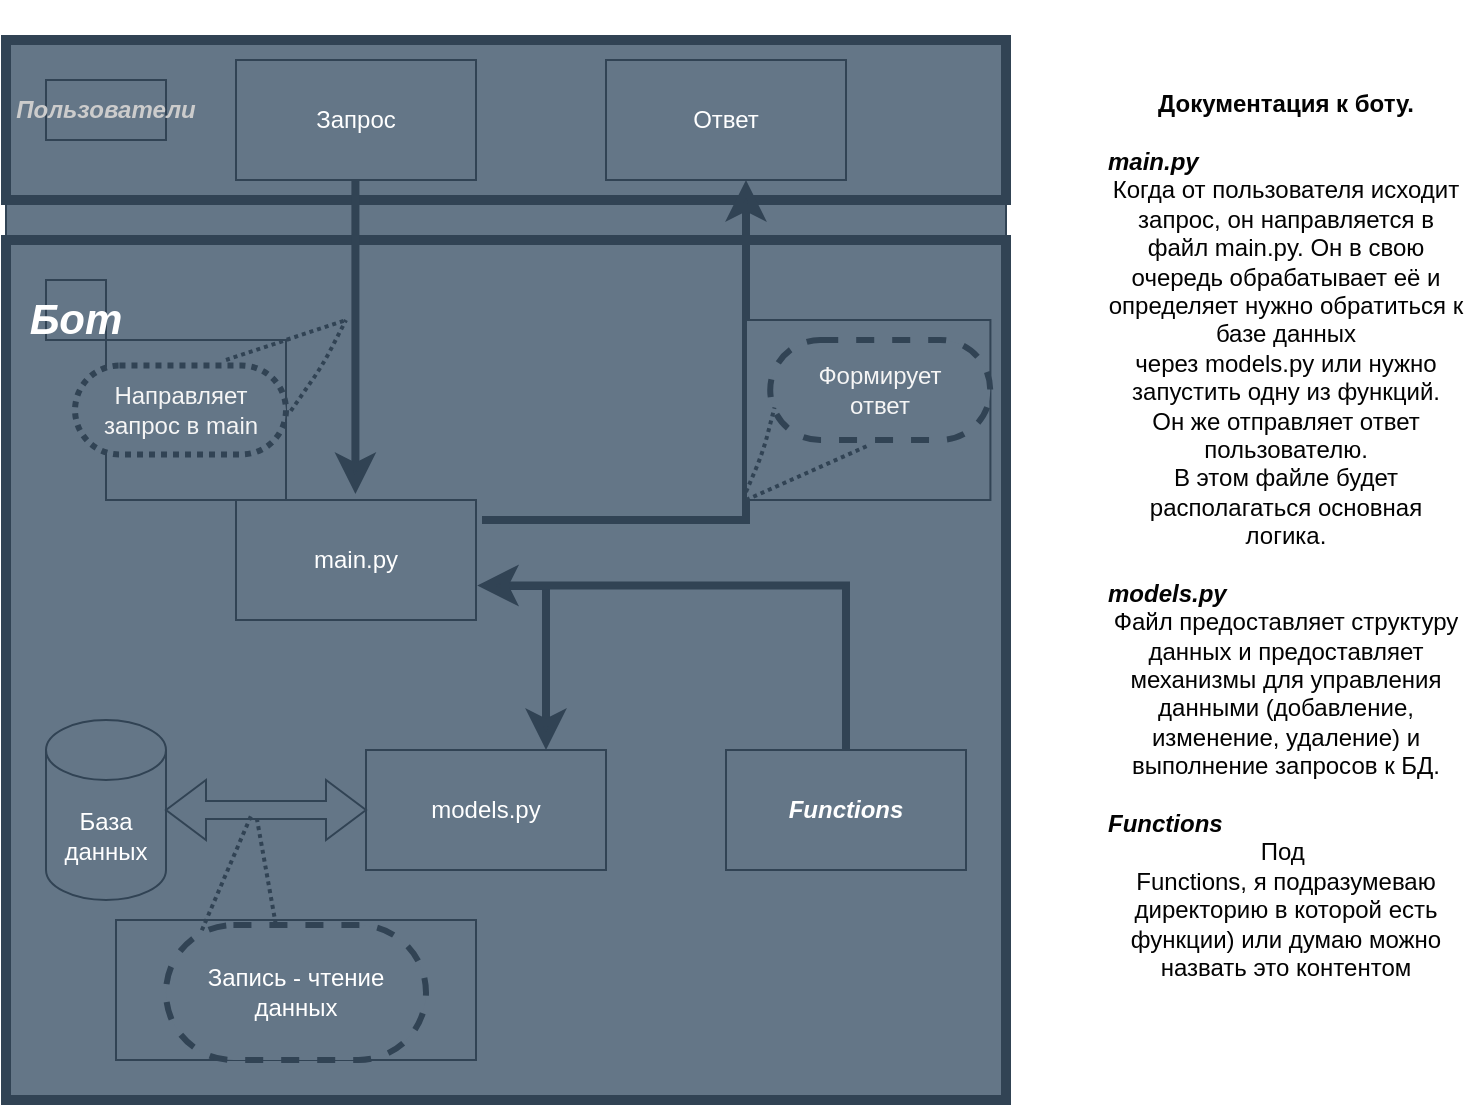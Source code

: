 <mxfile version="21.6.5" type="github">
  <diagram name="Страница 1" id="Do2oH-n4V9BA1OCUkbhD">
    <mxGraphModel dx="1379" dy="752" grid="1" gridSize="10" guides="1" tooltips="1" connect="1" arrows="1" fold="1" page="1" pageScale="1" pageWidth="827" pageHeight="1169" math="0" shadow="0">
      <root>
        <mxCell id="0" />
        <mxCell id="1" parent="0" />
        <mxCell id="uPhwj3IllSPGeIWC-88L-1" value="&lt;font color=&quot;#030303&quot;&gt;&lt;b&gt;Документация к боту.&lt;/b&gt;&lt;br&gt;&lt;br&gt;&lt;/font&gt;&lt;div style=&quot;text-align: left;&quot;&gt;&lt;b&gt;&lt;i&gt;&lt;font color=&quot;#030303&quot;&gt;main.py&lt;/font&gt;&lt;/i&gt;&lt;/b&gt;&lt;/div&gt;&lt;font color=&quot;#030303&quot;&gt;Когда от пользователя исходит запрос, он направляется в файл main.py. Он в свою очередь обрабатывает её и определяет нужно обратиться к базе данных&lt;br&gt;через models.py или нужно запустить одну из функций.&lt;br&gt;Он же отправляет ответ пользователю.&lt;br&gt;В этом файле будет располагаться основная логика.&lt;br&gt;&lt;br&gt;&lt;/font&gt;&lt;div style=&quot;text-align: left;&quot;&gt;&lt;b&gt;&lt;i&gt;&lt;font color=&quot;#030303&quot;&gt;models.py&lt;/font&gt;&lt;/i&gt;&lt;/b&gt;&lt;/div&gt;&lt;div style=&quot;&quot;&gt;&lt;font color=&quot;#030303&quot;&gt;Файл предоставляет структуру данных и предоставляет механизмы для управления данными (добавление, изменение, удаление) и выполнение запросов к БД.&lt;/font&gt;&lt;/div&gt;&lt;div style=&quot;&quot;&gt;&lt;font color=&quot;#030303&quot;&gt;&lt;br&gt;&lt;/font&gt;&lt;/div&gt;&lt;div style=&quot;text-align: left;&quot;&gt;&lt;font color=&quot;#030303&quot;&gt;&lt;b&gt;&lt;i&gt;Functions&lt;/i&gt;&lt;/b&gt;&lt;br&gt;&lt;/font&gt;&lt;/div&gt;&lt;div style=&quot;&quot;&gt;&lt;font color=&quot;#030303&quot;&gt;Под&amp;nbsp;&lt;/font&gt;&lt;/div&gt;&lt;span style=&quot;border-color: var(--border-color); text-align: left;&quot;&gt;&lt;span style=&quot;border-color: var(--border-color);&quot;&gt;&lt;font color=&quot;#030303&quot;&gt;Functions, я подразумеваю директорию в которой есть функции) или думаю можно назвать это контентом&lt;/font&gt;&lt;/span&gt;&lt;/span&gt;&lt;div style=&quot;text-align: left;&quot;&gt;&lt;b&gt;&lt;i&gt;&lt;br&gt;&lt;/i&gt;&lt;/b&gt;&lt;/div&gt;" style="text;strokeColor=none;align=center;fillColor=none;html=1;verticalAlign=middle;whiteSpace=wrap;rounded=0;fontColor=#FFFFFF;" vertex="1" parent="1">
          <mxGeometry x="610" y="90" width="180" height="550" as="geometry" />
        </mxCell>
        <mxCell id="uPhwj3IllSPGeIWC-88L-2" value="" style="group;fillColor=#647687;strokeColor=#314354;fontColor=#ffffff;" connectable="0" vertex="1" parent="1">
          <mxGeometry x="60" y="110" width="500" height="530" as="geometry" />
        </mxCell>
        <mxCell id="uPhwj3IllSPGeIWC-88L-3" value="&amp;nbsp;" style="rounded=0;whiteSpace=wrap;html=1;strokeWidth=5;labelBackgroundColor=none;container=0;fillColor=#647687;strokeColor=#314354;fontColor=#ffffff;" vertex="1" parent="uPhwj3IllSPGeIWC-88L-2">
          <mxGeometry y="100" width="500" height="430" as="geometry" />
        </mxCell>
        <mxCell id="uPhwj3IllSPGeIWC-88L-4" value="" style="rounded=0;whiteSpace=wrap;html=1;strokeWidth=5;labelBackgroundColor=none;fillColor=#647687;strokeColor=#314354;fontColor=#ffffff;" vertex="1" parent="uPhwj3IllSPGeIWC-88L-2">
          <mxGeometry width="500" height="80" as="geometry" />
        </mxCell>
        <mxCell id="uPhwj3IllSPGeIWC-88L-5" value="Запрос" style="rounded=0;whiteSpace=wrap;html=1;labelBackgroundColor=none;fillColor=#647687;strokeColor=#314354;fontColor=#ffffff;" vertex="1" parent="uPhwj3IllSPGeIWC-88L-2">
          <mxGeometry x="115" y="10" width="120" height="60" as="geometry" />
        </mxCell>
        <mxCell id="uPhwj3IllSPGeIWC-88L-6" value="Ответ" style="rounded=0;whiteSpace=wrap;html=1;labelBackgroundColor=none;fillColor=#647687;strokeColor=#314354;fontColor=#ffffff;" vertex="1" parent="uPhwj3IllSPGeIWC-88L-2">
          <mxGeometry x="300" y="10" width="120" height="60" as="geometry" />
        </mxCell>
        <mxCell id="uPhwj3IllSPGeIWC-88L-7" value="&lt;b&gt;&lt;i&gt;&lt;font color=&quot;#cccccc&quot;&gt;Пользователи&lt;/font&gt;&lt;/i&gt;&lt;/b&gt;" style="text;align=center;html=1;verticalAlign=middle;whiteSpace=wrap;rounded=0;labelBackgroundColor=none;fillColor=#647687;strokeColor=#314354;fontColor=#ffffff;" vertex="1" parent="uPhwj3IllSPGeIWC-88L-2">
          <mxGeometry x="20" y="20" width="60" height="30" as="geometry" />
        </mxCell>
        <mxCell id="uPhwj3IllSPGeIWC-88L-8" value="&lt;b style=&quot;border-color: var(--border-color); font-family: Helvetica; font-style: normal; font-variant-ligatures: normal; font-variant-caps: normal; letter-spacing: normal; orphans: 2; text-indent: 0px; text-transform: none; widows: 2; word-spacing: 0px; -webkit-text-stroke-width: 0px; text-decoration-thickness: initial; text-decoration-style: initial; text-decoration-color: initial;&quot;&gt;&lt;i style=&quot;border-color: var(--border-color);&quot;&gt;&lt;font style=&quot;font-size: 21px;&quot;&gt;Бот&lt;/font&gt;&lt;/i&gt;&lt;/b&gt;" style="text;whiteSpace=wrap;html=1;shadow=0;align=center;rounded=0;labelBackgroundColor=none;fillColor=#647687;strokeColor=#314354;fontColor=#ffffff;" vertex="1" parent="uPhwj3IllSPGeIWC-88L-2">
          <mxGeometry x="20" y="120" width="30" height="30" as="geometry" />
        </mxCell>
        <mxCell id="uPhwj3IllSPGeIWC-88L-9" value="main.py" style="rounded=0;whiteSpace=wrap;html=1;labelBackgroundColor=none;fillColor=#647687;strokeColor=#314354;fontColor=#ffffff;" vertex="1" parent="uPhwj3IllSPGeIWC-88L-2">
          <mxGeometry x="115" y="230" width="120" height="60" as="geometry" />
        </mxCell>
        <mxCell id="uPhwj3IllSPGeIWC-88L-10" value="&lt;b style=&quot;border-color: var(--border-color); text-align: left;&quot;&gt;&lt;i style=&quot;border-color: var(--border-color);&quot;&gt;Functions&lt;/i&gt;&lt;/b&gt;" style="rounded=0;whiteSpace=wrap;html=1;labelBackgroundColor=none;fillColor=#647687;strokeColor=#314354;fontColor=#ffffff;" vertex="1" parent="uPhwj3IllSPGeIWC-88L-2">
          <mxGeometry x="360" y="355" width="120" height="60" as="geometry" />
        </mxCell>
        <mxCell id="uPhwj3IllSPGeIWC-88L-11" value="models.py" style="rounded=0;whiteSpace=wrap;html=1;labelBackgroundColor=none;fillColor=#647687;strokeColor=#314354;fontColor=#ffffff;" vertex="1" parent="uPhwj3IllSPGeIWC-88L-2">
          <mxGeometry x="180" y="355" width="120" height="60" as="geometry" />
        </mxCell>
        <mxCell id="uPhwj3IllSPGeIWC-88L-12" value="База данных" style="shape=cylinder3;whiteSpace=wrap;html=1;boundedLbl=1;backgroundOutline=1;size=15;rounded=0;labelBackgroundColor=none;fillColor=#647687;strokeColor=#314354;fontColor=#ffffff;" vertex="1" parent="uPhwj3IllSPGeIWC-88L-2">
          <mxGeometry x="20" y="340" width="60" height="90" as="geometry" />
        </mxCell>
        <mxCell id="uPhwj3IllSPGeIWC-88L-13" value="" style="shape=doubleArrow;whiteSpace=wrap;html=1;rounded=0;labelBackgroundColor=none;fillColor=#647687;strokeColor=#314354;fontColor=#ffffff;" vertex="1" parent="uPhwj3IllSPGeIWC-88L-2">
          <mxGeometry x="80" y="370" width="100" height="30" as="geometry" />
        </mxCell>
        <mxCell id="uPhwj3IllSPGeIWC-88L-14" value="" style="edgeStyle=elbowEdgeStyle;elbow=horizontal;endArrow=classic;html=1;curved=0;rounded=0;endSize=8;startSize=8;spacingTop=7;labelBorderColor=none;fontColor=default;targetPerimeterSpacing=3;strokeWidth=4;shadow=0;labelBackgroundColor=none;fillColor=#647687;strokeColor=#314354;" edge="1" parent="uPhwj3IllSPGeIWC-88L-2">
          <mxGeometry width="50" height="50" relative="1" as="geometry">
            <mxPoint x="250" y="273" as="sourcePoint" />
            <mxPoint x="270" y="355.0" as="targetPoint" />
            <Array as="points">
              <mxPoint x="270" y="293" />
            </Array>
          </mxGeometry>
        </mxCell>
        <mxCell id="uPhwj3IllSPGeIWC-88L-15" value="" style="edgeStyle=elbowEdgeStyle;elbow=horizontal;endArrow=classic;html=1;curved=0;rounded=0;endSize=8;startSize=8;spacingTop=7;labelBorderColor=none;fontColor=default;targetPerimeterSpacing=3;strokeWidth=4;shadow=0;entryX=1.005;entryY=0.879;entryDx=0;entryDy=0;entryPerimeter=0;labelBackgroundColor=none;fillColor=#647687;strokeColor=#314354;" edge="1" parent="uPhwj3IllSPGeIWC-88L-2" source="uPhwj3IllSPGeIWC-88L-10">
          <mxGeometry width="50" height="50" relative="1" as="geometry">
            <mxPoint x="420" y="390" as="sourcePoint" />
            <mxPoint x="235.6" y="272.74" as="targetPoint" />
            <Array as="points">
              <mxPoint x="420" y="290" />
            </Array>
          </mxGeometry>
        </mxCell>
        <mxCell id="uPhwj3IllSPGeIWC-88L-16" value="" style="edgeStyle=elbowEdgeStyle;elbow=horizontal;endArrow=classic;html=1;curved=0;rounded=0;endSize=8;startSize=8;spacingTop=7;labelBorderColor=none;fontColor=default;strokeWidth=4;shadow=0;sourcePerimeterSpacing=3;labelBackgroundColor=none;fillColor=#647687;strokeColor=#314354;" edge="1" parent="uPhwj3IllSPGeIWC-88L-2" source="uPhwj3IllSPGeIWC-88L-9" target="uPhwj3IllSPGeIWC-88L-6">
          <mxGeometry width="50" height="50" relative="1" as="geometry">
            <mxPoint x="246" y="200" as="sourcePoint" />
            <mxPoint x="430" y="257" as="targetPoint" />
            <Array as="points">
              <mxPoint x="370" y="240" />
            </Array>
          </mxGeometry>
        </mxCell>
        <mxCell id="uPhwj3IllSPGeIWC-88L-17" value="" style="edgeStyle=elbowEdgeStyle;elbow=horizontal;endArrow=classic;html=1;curved=0;rounded=0;endSize=8;startSize=8;spacingTop=7;labelBorderColor=none;fontColor=default;targetPerimeterSpacing=3;strokeWidth=4;shadow=0;labelBackgroundColor=none;fillColor=#647687;strokeColor=#314354;" edge="1" parent="uPhwj3IllSPGeIWC-88L-2" source="uPhwj3IllSPGeIWC-88L-5">
          <mxGeometry width="50" height="50" relative="1" as="geometry">
            <mxPoint x="174.71" y="90" as="sourcePoint" />
            <mxPoint x="174.71" y="227" as="targetPoint" />
            <Array as="points">
              <mxPoint x="174.71" y="150" />
            </Array>
          </mxGeometry>
        </mxCell>
        <mxCell id="uPhwj3IllSPGeIWC-88L-18" value="" style="group;fillColor=#647687;strokeColor=#314354;fontColor=#ffffff;" connectable="0" vertex="1" parent="uPhwj3IllSPGeIWC-88L-2">
          <mxGeometry x="370" y="140" width="122.21" height="90" as="geometry" />
        </mxCell>
        <mxCell id="uPhwj3IllSPGeIWC-88L-19" value="&lt;font color=&quot;#f5f5f5&quot;&gt;Формирует&lt;br&gt;ответ&lt;/font&gt;" style="whiteSpace=wrap;html=1;rounded=1;arcSize=50;align=center;verticalAlign=middle;strokeWidth=3;autosize=1;spacing=4;treeFolding=1;treeMoving=1;newEdgeStyle={&quot;edgeStyle&quot;:&quot;entityRelationEdgeStyle&quot;,&quot;startArrow&quot;:&quot;none&quot;,&quot;endArrow&quot;:&quot;none&quot;,&quot;segment&quot;:10,&quot;curved&quot;:1,&quot;sourcePerimeterSpacing&quot;:0,&quot;targetPerimeterSpacing&quot;:0};perimeterSpacing=4;dashed=1;fillColor=#647687;strokeColor=#314354;fontColor=#ffffff;" vertex="1" parent="uPhwj3IllSPGeIWC-88L-18">
          <mxGeometry x="12.11" y="10" width="110" height="50" as="geometry" />
        </mxCell>
        <mxCell id="uPhwj3IllSPGeIWC-88L-20" value="" style="startArrow=none;endArrow=none;segment=10;sourcePerimeterSpacing=0;targetPerimeterSpacing=0;rounded=1;strokeWidth=2;entryX=0.448;entryY=0.98;entryDx=0;entryDy=0;entryPerimeter=0;dashed=1;dashPattern=1 1;fillColor=#647687;strokeColor=#314354;" edge="1" parent="uPhwj3IllSPGeIWC-88L-18" target="uPhwj3IllSPGeIWC-88L-19">
          <mxGeometry relative="1" as="geometry">
            <mxPoint y="90" as="sourcePoint" />
            <Array as="points" />
          </mxGeometry>
        </mxCell>
        <mxCell id="uPhwj3IllSPGeIWC-88L-21" value="" style="startArrow=none;endArrow=none;segment=10;sourcePerimeterSpacing=0;targetPerimeterSpacing=0;rounded=1;strokeWidth=2;entryX=0.052;entryY=0.651;entryDx=0;entryDy=0;entryPerimeter=0;dashed=1;dashPattern=1 1;fillColor=#647687;strokeColor=#314354;" edge="1" parent="uPhwj3IllSPGeIWC-88L-18" target="uPhwj3IllSPGeIWC-88L-19">
          <mxGeometry relative="1" as="geometry">
            <mxPoint y="86" as="sourcePoint" />
            <mxPoint x="33.243" y="60" as="targetPoint" />
            <Array as="points">
              <mxPoint x="8.524" y="66" />
            </Array>
          </mxGeometry>
        </mxCell>
        <mxCell id="uPhwj3IllSPGeIWC-88L-22" value="" style="group;fillColor=#647687;strokeColor=#314354;fontColor=#ffffff;" connectable="0" vertex="1" parent="uPhwj3IllSPGeIWC-88L-2">
          <mxGeometry x="55" y="440" width="180" height="70" as="geometry" />
        </mxCell>
        <mxCell id="uPhwj3IllSPGeIWC-88L-23" value="" style="group;fillColor=#647687;strokeColor=#314354;fontColor=#ffffff;" connectable="0" vertex="1" parent="uPhwj3IllSPGeIWC-88L-22">
          <mxGeometry width="180" height="70" as="geometry" />
        </mxCell>
        <mxCell id="uPhwj3IllSPGeIWC-88L-24" value="" style="group;fillColor=#647687;strokeColor=#314354;fontColor=#ffffff;" connectable="0" vertex="1" parent="uPhwj3IllSPGeIWC-88L-23">
          <mxGeometry width="180" height="70" as="geometry" />
        </mxCell>
        <mxCell id="uPhwj3IllSPGeIWC-88L-25" value="&lt;font color=&quot;#ffffff&quot;&gt;Запись - чтение&lt;br&gt;&amp;nbsp;данных&amp;nbsp;&lt;/font&gt;" style="whiteSpace=wrap;html=1;rounded=1;arcSize=50;align=center;verticalAlign=middle;strokeWidth=3;autosize=1;spacing=4;treeFolding=1;treeMoving=1;newEdgeStyle={&quot;edgeStyle&quot;:&quot;entityRelationEdgeStyle&quot;,&quot;startArrow&quot;:&quot;none&quot;,&quot;endArrow&quot;:&quot;none&quot;,&quot;segment&quot;:10,&quot;curved&quot;:1,&quot;sourcePerimeterSpacing&quot;:0,&quot;targetPerimeterSpacing&quot;:0};perimeterSpacing=4;dashed=1;fillColor=#647687;strokeColor=#314354;fontColor=#ffffff;" vertex="1" parent="uPhwj3IllSPGeIWC-88L-24">
          <mxGeometry x="25" y="2.56" width="130" height="67.44" as="geometry" />
        </mxCell>
        <mxCell id="uPhwj3IllSPGeIWC-88L-26" value="" style="group;fillColor=#647687;strokeColor=#314354;fontColor=#ffffff;" connectable="0" vertex="1" parent="uPhwj3IllSPGeIWC-88L-2">
          <mxGeometry x="50" y="150" width="90" height="80" as="geometry" />
        </mxCell>
        <mxCell id="uPhwj3IllSPGeIWC-88L-27" value="&lt;font color=&quot;#f5f5f5&quot;&gt;Направляет запрос в main&lt;/font&gt;" style="whiteSpace=wrap;html=1;rounded=1;arcSize=50;align=center;verticalAlign=middle;strokeWidth=3;autosize=1;spacing=4;treeFolding=1;treeMoving=1;newEdgeStyle={&quot;edgeStyle&quot;:&quot;entityRelationEdgeStyle&quot;,&quot;startArrow&quot;:&quot;none&quot;,&quot;endArrow&quot;:&quot;none&quot;,&quot;segment&quot;:10,&quot;curved&quot;:1,&quot;sourcePerimeterSpacing&quot;:0,&quot;targetPerimeterSpacing&quot;:0};perimeterSpacing=4;dashed=1;dashPattern=1 1;fillColor=#647687;strokeColor=#314354;fontColor=#ffffff;" vertex="1" parent="uPhwj3IllSPGeIWC-88L-26">
          <mxGeometry x="-15.48" y="12.78" width="105.48" height="44.44" as="geometry" />
        </mxCell>
        <mxCell id="uPhwj3IllSPGeIWC-88L-28" value="" style="startArrow=none;endArrow=none;segment=10;sourcePerimeterSpacing=0;targetPerimeterSpacing=0;rounded=1;strokeWidth=2;dashed=1;dashPattern=1 1;fillColor=#647687;strokeColor=#314354;" edge="1" parent="uPhwj3IllSPGeIWC-88L-2">
          <mxGeometry relative="1" as="geometry">
            <mxPoint x="110" y="160" as="sourcePoint" />
            <Array as="points" />
            <mxPoint x="170" y="140" as="targetPoint" />
          </mxGeometry>
        </mxCell>
        <mxCell id="uPhwj3IllSPGeIWC-88L-29" value="" style="startArrow=none;endArrow=none;segment=10;sourcePerimeterSpacing=0;targetPerimeterSpacing=0;rounded=1;strokeWidth=2;dashed=1;dashPattern=1 1;exitX=0.986;exitY=0.509;exitDx=0;exitDy=0;exitPerimeter=0;fillColor=#647687;strokeColor=#314354;" edge="1" parent="uPhwj3IllSPGeIWC-88L-2" source="uPhwj3IllSPGeIWC-88L-27">
          <mxGeometry relative="1" as="geometry">
            <mxPoint x="150" y="182.24" as="sourcePoint" />
            <mxPoint x="170" y="140" as="targetPoint" />
            <Array as="points">
              <mxPoint x="158.524" y="162.24" />
            </Array>
          </mxGeometry>
        </mxCell>
        <mxCell id="uPhwj3IllSPGeIWC-88L-30" value="" style="startArrow=none;endArrow=none;segment=10;sourcePerimeterSpacing=0;targetPerimeterSpacing=0;rounded=1;strokeWidth=2;entryX=0.157;entryY=0.095;entryDx=0;entryDy=0;entryPerimeter=0;dashed=1;dashPattern=1 1;exitX=0.424;exitY=0.606;exitDx=0;exitDy=0;exitPerimeter=0;fillColor=#647687;strokeColor=#314354;" edge="1" parent="uPhwj3IllSPGeIWC-88L-2" source="uPhwj3IllSPGeIWC-88L-13" target="uPhwj3IllSPGeIWC-88L-25">
          <mxGeometry relative="1" as="geometry">
            <mxPoint x="495" y="1016" as="sourcePoint" />
            <mxPoint x="534" y="990" as="targetPoint" />
            <Array as="points" />
          </mxGeometry>
        </mxCell>
        <mxCell id="uPhwj3IllSPGeIWC-88L-31" value="" style="startArrow=none;endArrow=none;segment=10;sourcePerimeterSpacing=0;targetPerimeterSpacing=0;rounded=1;strokeWidth=2;entryX=0.426;entryY=0.04;entryDx=0;entryDy=0;entryPerimeter=0;dashed=1;dashPattern=1 1;exitX=0.454;exitY=0.638;exitDx=0;exitDy=0;exitPerimeter=0;fillColor=#647687;strokeColor=#314354;" edge="1" parent="uPhwj3IllSPGeIWC-88L-2" source="uPhwj3IllSPGeIWC-88L-13" target="uPhwj3IllSPGeIWC-88L-25">
          <mxGeometry relative="1" as="geometry">
            <mxPoint x="530.62" y="930" as="sourcePoint" />
            <mxPoint x="615.004" y="912.44" as="targetPoint" />
            <Array as="points" />
          </mxGeometry>
        </mxCell>
      </root>
    </mxGraphModel>
  </diagram>
</mxfile>
